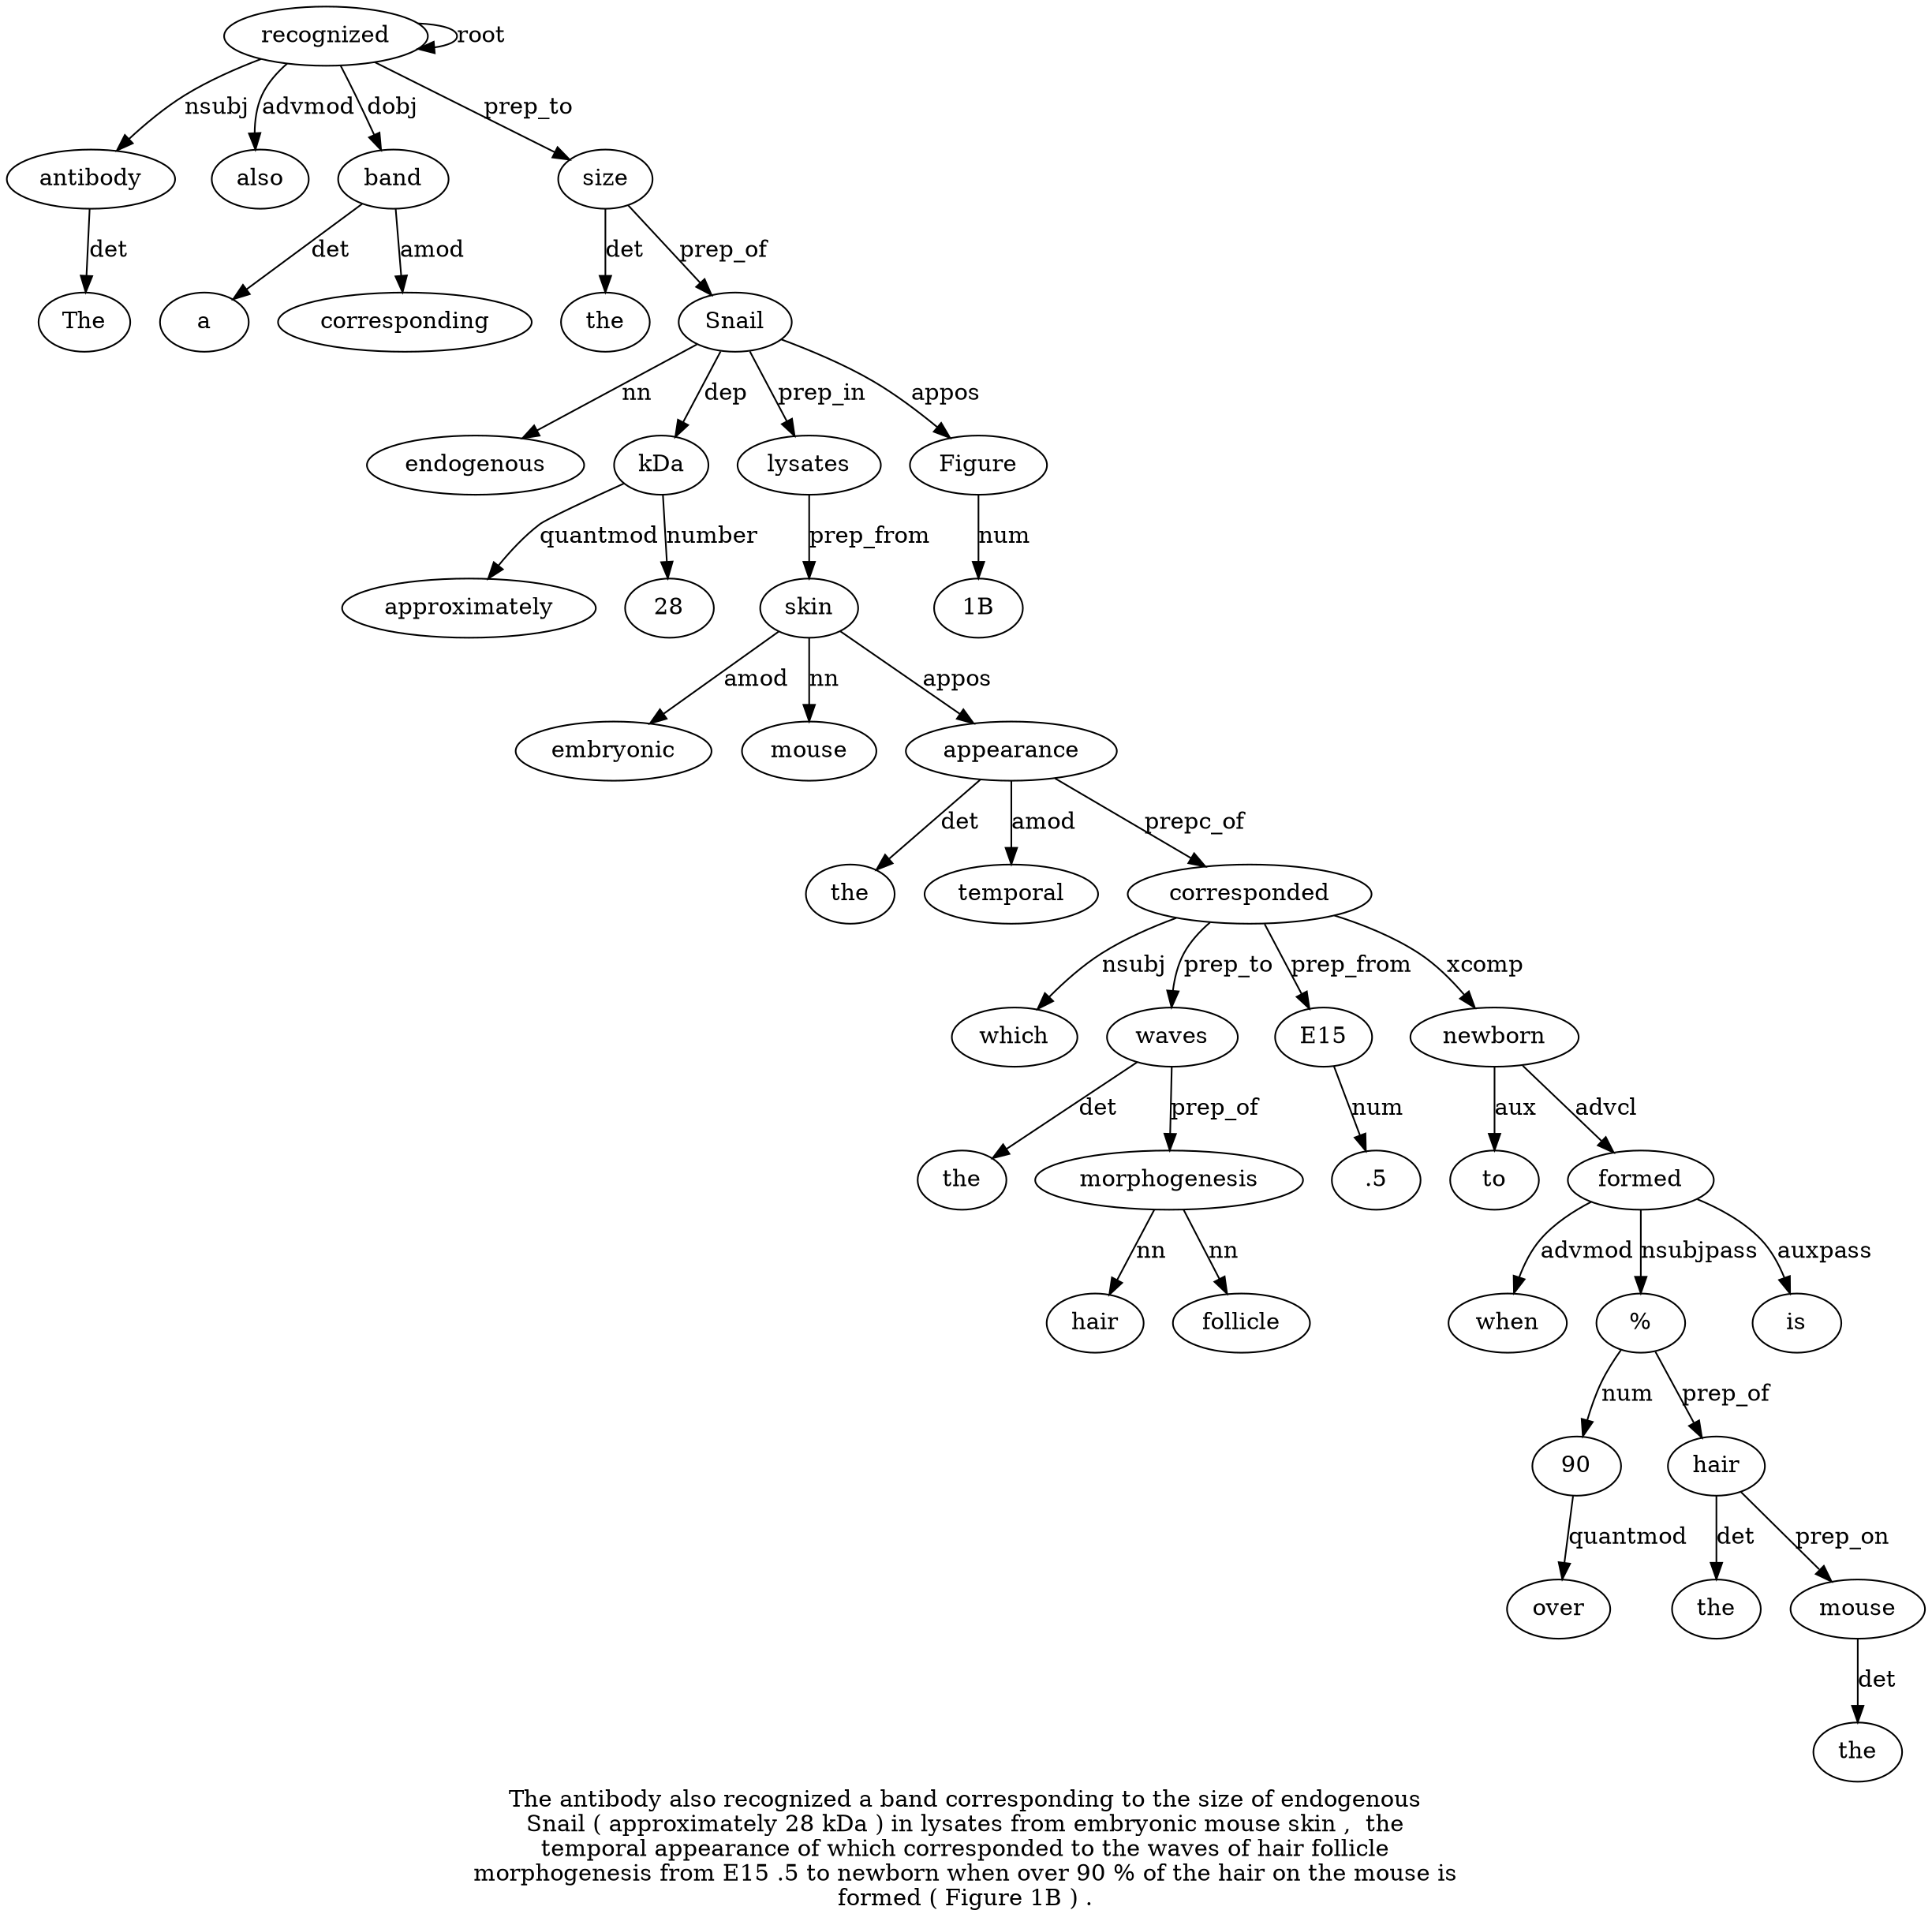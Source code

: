 digraph "The antibody also recognized a band corresponding to the size of endogenous Snail ( approximately 28 kDa ) in lysates from embryonic mouse skin ,  the temporal appearance of which corresponded to the waves of hair follicle morphogenesis from E15 .5 to newborn when over 90 % of the hair on the mouse is formed ( Figure 1B ) ." {
label="The antibody also recognized a band corresponding to the size of endogenous
Snail ( approximately 28 kDa ) in lysates from embryonic mouse skin ,  the
temporal appearance of which corresponded to the waves of hair follicle
morphogenesis from E15 .5 to newborn when over 90 % of the hair on the mouse is
formed ( Figure 1B ) .";
antibody2 [style=filled, fillcolor=white, label=antibody];
The1 [style=filled, fillcolor=white, label=The];
antibody2 -> The1  [label=det];
recognized4 [style=filled, fillcolor=white, label=recognized];
recognized4 -> antibody2  [label=nsubj];
also3 [style=filled, fillcolor=white, label=also];
recognized4 -> also3  [label=advmod];
recognized4 -> recognized4  [label=root];
band6 [style=filled, fillcolor=white, label=band];
a5 [style=filled, fillcolor=white, label=a];
band6 -> a5  [label=det];
recognized4 -> band6  [label=dobj];
corresponding7 [style=filled, fillcolor=white, label=corresponding];
band6 -> corresponding7  [label=amod];
size10 [style=filled, fillcolor=white, label=size];
the9 [style=filled, fillcolor=white, label=the];
size10 -> the9  [label=det];
recognized4 -> size10  [label=prep_to];
Snail13 [style=filled, fillcolor=white, label=Snail];
endogenous12 [style=filled, fillcolor=white, label=endogenous];
Snail13 -> endogenous12  [label=nn];
size10 -> Snail13  [label=prep_of];
kDa17 [style=filled, fillcolor=white, label=kDa];
approximately15 [style=filled, fillcolor=white, label=approximately];
kDa17 -> approximately15  [label=quantmod];
2816 [style=filled, fillcolor=white, label=28];
kDa17 -> 2816  [label=number];
Snail13 -> kDa17  [label=dep];
lysates20 [style=filled, fillcolor=white, label=lysates];
Snail13 -> lysates20  [label=prep_in];
skin24 [style=filled, fillcolor=white, label=skin];
embryonic22 [style=filled, fillcolor=white, label=embryonic];
skin24 -> embryonic22  [label=amod];
mouse23 [style=filled, fillcolor=white, label=mouse];
skin24 -> mouse23  [label=nn];
lysates20 -> skin24  [label=prep_from];
appearance28 [style=filled, fillcolor=white, label=appearance];
the26 [style=filled, fillcolor=white, label=the];
appearance28 -> the26  [label=det];
temporal27 [style=filled, fillcolor=white, label=temporal];
appearance28 -> temporal27  [label=amod];
skin24 -> appearance28  [label=appos];
corresponded31 [style=filled, fillcolor=white, label=corresponded];
which30 [style=filled, fillcolor=white, label=which];
corresponded31 -> which30  [label=nsubj];
appearance28 -> corresponded31  [label=prepc_of];
waves34 [style=filled, fillcolor=white, label=waves];
the33 [style=filled, fillcolor=white, label=the];
waves34 -> the33  [label=det];
corresponded31 -> waves34  [label=prep_to];
morphogenesis38 [style=filled, fillcolor=white, label=morphogenesis];
hair36 [style=filled, fillcolor=white, label=hair];
morphogenesis38 -> hair36  [label=nn];
follicle37 [style=filled, fillcolor=white, label=follicle];
morphogenesis38 -> follicle37  [label=nn];
waves34 -> morphogenesis38  [label=prep_of];
E1540 [style=filled, fillcolor=white, label=E15];
corresponded31 -> E1540  [label=prep_from];
".541" [style=filled, fillcolor=white, label=".5"];
E1540 -> ".541"  [label=num];
newborn43 [style=filled, fillcolor=white, label=newborn];
to42 [style=filled, fillcolor=white, label=to];
newborn43 -> to42  [label=aux];
corresponded31 -> newborn43  [label=xcomp];
formed55 [style=filled, fillcolor=white, label=formed];
when44 [style=filled, fillcolor=white, label=when];
formed55 -> when44  [label=advmod];
9046 [style=filled, fillcolor=white, label=90];
over45 [style=filled, fillcolor=white, label=over];
9046 -> over45  [label=quantmod];
"%47" [style=filled, fillcolor=white, label="%"];
"%47" -> 9046  [label=num];
formed55 -> "%47"  [label=nsubjpass];
hair50 [style=filled, fillcolor=white, label=hair];
the49 [style=filled, fillcolor=white, label=the];
hair50 -> the49  [label=det];
"%47" -> hair50  [label=prep_of];
mouse53 [style=filled, fillcolor=white, label=mouse];
the52 [style=filled, fillcolor=white, label=the];
mouse53 -> the52  [label=det];
hair50 -> mouse53  [label=prep_on];
is54 [style=filled, fillcolor=white, label=is];
formed55 -> is54  [label=auxpass];
newborn43 -> formed55  [label=advcl];
Figure57 [style=filled, fillcolor=white, label=Figure];
Snail13 -> Figure57  [label=appos];
"1B58" [style=filled, fillcolor=white, label="1B"];
Figure57 -> "1B58"  [label=num];
}
